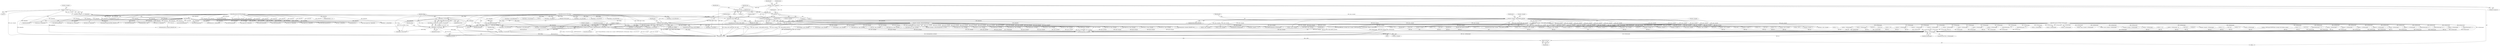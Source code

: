 digraph "0_gstreamer_bc2cdd57d549ab3ba59782e9b395d0cd683fd3ac@pointer" {
"1000965" [label="(Call,ITUnpack16Bit(pIns->pSample, pIns->nLength, (LPBYTE)lpMemFile, dwMemLength, (nFlags == RS_IT21516)))"];
"1000180" [label="(Call,pIns->pSample = AllocateSample(mem))"];
"1000184" [label="(Call,AllocateSample(mem))"];
"1000157" [label="(Call,mem *= 2)"];
"1000112" [label="(Call,mem = pIns->nLength+6)"];
"1000170" [label="(Call,mem *= 2)"];
"1000139" [label="(Call,pIns->nLength = MAX_SAMPLE_LENGTH)"];
"1000134" [label="(Call,pIns->nLength > MAX_SAMPLE_LENGTH)"];
"1000124" [label="(Call,pIns->nLength < 4)"];
"1000972" [label="(Call,(LPBYTE)lpMemFile)"];
"1000129" [label="(Call,!lpMemFile)"];
"1000104" [label="(MethodParameterIn,LPCSTR lpMemFile)"];
"1000105" [label="(MethodParameterIn,DWORD dwMemLength)"];
"1000976" [label="(Call,nFlags == RS_IT21516)"];
"1000947" [label="(Call,nFlags == RS_IT2158)"];
"1000944" [label="(Call,nFlags == RS_IT2148)"];
"1000166" [label="(Call,nFlags & RSF_STEREO)"];
"1000153" [label="(Call,nFlags & RSF_16BIT)"];
"1000103" [label="(MethodParameterIn,UINT nFlags)"];
"1002016" [label="(Call,len > dwMemLength)"];
"1002043" [label="(Return,return len;)"];
"1002030" [label="(Call,FreeSample(pIns->pSample))"];
"1000711" [label="(Call,nFlags == RS_STPCM8U)"];
"1000265" [label="(Call,(const signed char *)lpMemFile)"];
"1000391" [label="(Call,len += 16)"];
"1001565" [label="(Call,(LPBYTE)lpMemFile)"];
"1000308" [label="(Call,len > dwMemLength - 16)"];
"1001252" [label="(Call,(signed char *)pIns->pSample)"];
"1001826" [label="(Call,k<len)"];
"1000114" [label="(Call,pIns->nLength+6)"];
"1001228" [label="(Call,len-9)"];
"1000180" [label="(Call,pIns->pSample = AllocateSample(mem))"];
"1000475" [label="(Call,(short int *)pIns->pSample)"];
"1001272" [label="(Call,delta8 += lpMemFile[j])"];
"1000946" [label="(Identifier,RS_IT2148)"];
"1000836" [label="(Call,len = pIns->nLength)"];
"1000694" [label="(Call,len *= 2)"];
"1000957" [label="(Call,(LPBYTE)lpMemFile)"];
"1000943" [label="(Call,(nFlags == RS_IT2148) || (nFlags == RS_IT2158))"];
"1000977" [label="(Identifier,nFlags)"];
"1000635" [label="(Call,(signed char *)pIns->pSample)"];
"1000345" [label="(Call,(BYTE)lpMemFile[j])"];
"1002045" [label="(MethodReturn,UINT)"];
"1000485" [label="(Call,j<len)"];
"1000128" [label="(Literal,4)"];
"1000577" [label="(Call,len > dwMemLength)"];
"1000741" [label="(Call,len*2 > dwMemLength)"];
"1001816" [label="(Call,(signed short *)pIns->pSample)"];
"1002009" [label="(Call,memcpy(pIns->pSample, lpMemFile, len))"];
"1000175" [label="(Identifier,pIns)"];
"1000945" [label="(Identifier,nFlags)"];
"1000158" [label="(Identifier,mem)"];
"1000789" [label="(Call,nFlags == RS_STPCM8D)"];
"1000988" [label="(Call,nFlags == RS_STIPCM8U)"];
"1001573" [label="(Call,nFlags == RS_PCM32S)"];
"1001002" [label="(Call,len*2 > dwMemLength)"];
"1000926" [label="(Call,len *= 4)"];
"1001511" [label="(Call,len = DMFUnpack((LPBYTE)pIns->pSample, ibuf, ibufmax, maxlen))"];
"1000134" [label="(Call,pIns->nLength > MAX_SAMPLE_LENGTH)"];
"1000948" [label="(Identifier,nFlags)"];
"1000139" [label="(Call,pIns->nLength = MAX_SAMPLE_LENGTH)"];
"1000122" [label="(Identifier,pIns)"];
"1000103" [label="(MethodParameterIn,UINT nFlags)"];
"1000162" [label="(Identifier,pIns)"];
"1000154" [label="(Identifier,nFlags)"];
"1001188" [label="(Call,(char *)pIns->pSample)"];
"1001093" [label="(Call,len*4 > dwMemLength)"];
"1000104" [label="(MethodParameterIn,LPCSTR lpMemFile)"];
"1000314" [label="(Call,memcpy(CompressionTable, lpMemFile, 16))"];
"1000153" [label="(Call,nFlags & RSF_16BIT)"];
"1000906" [label="(Call,nFlags == RS_STPCM16D)"];
"1000206" [label="(Call,len > dwMemLength)"];
"1000466" [label="(Call,memcpy(pIns->pSample, lpMemFile, len))"];
"1001180" [label="(Call,packcharacter = lpMemFile[8])"];
"1000809" [label="(Call,len *= 2)"];
"1000277" [label="(Call,j<len)"];
"1000125" [label="(Call,pIns->nLength)"];
"1000620" [label="(Call,pIns->nLength * 2)"];
"1000965" [label="(Call,ITUnpack16Bit(pIns->pSample, pIns->nLength, (LPBYTE)lpMemFile, dwMemLength, (nFlags == RS_IT21516)))"];
"1000513" [label="(Call,len > dwMemLength)"];
"1001746" [label="(Call,nFlags == RS_STIPCM32S)"];
"1002016" [label="(Call,len > dwMemLength)"];
"1001527" [label="(Call,pIns->nLength * 3)"];
"1000179" [label="(Call,(pIns->pSample = AllocateSample(mem)) == NULL)"];
"1000405" [label="(Call,len > dwMemLength)"];
"1000934" [label="(Call,len = dwMemLength)"];
"1000182" [label="(Identifier,pIns)"];
"1001533" [label="(Call,nFlags == RS_PCM32S)"];
"1001080" [label="(Call,nFlags == RS_STIPCM16U)"];
"1001320" [label="(Call,len >= 4)"];
"1002018" [label="(Identifier,dwMemLength)"];
"1001366" [label="(Call,j<pIns->nLength)"];
"1002022" [label="(Identifier,pIns)"];
"1000996" [label="(Call,len = pIns->nLength)"];
"1001106" [label="(Call,(short int *)lpMemFile)"];
"1001199" [label="(Call,lpMemFile+4)"];
"1000961" [label="(Call,nFlags == RS_IT2158)"];
"1001100" [label="(Call,dwMemLength >> 2)"];
"1001009" [label="(Call,dwMemLength >> 1)"];
"1001704" [label="(Call,nFlags == RS_STIPCM32S)"];
"1000432" [label="(Call,j<len)"];
"1002024" [label="(Block,)"];
"1000322" [label="(Call,*pSample = pIns->pSample)"];
"1001203" [label="(Call,len > dwMemLength)"];
"1001917" [label="(Call,dwMemLength >> 2)"];
"1001478" [label="(Call,len >= 4)"];
"1000112" [label="(Call,mem = pIns->nLength+6)"];
"1002002" [label="(Call,len = pIns->nLength = dwMemLength)"];
"1000200" [label="(Call,len = pIns->nLength)"];
"1000159" [label="(Literal,2)"];
"1000227" [label="(Call,j<len)"];
"1000246" [label="(Call,len = pIns->nLength)"];
"1000165" [label="(ControlStructure,if (nFlags & RSF_STEREO))"];
"1000238" [label="(Call,lpMemFile[j] - 0x80)"];
"1000172" [label="(Literal,2)"];
"1000217" [label="(Call,*pSample = pIns->pSample)"];
"1000964" [label="(ControlStructure,else)"];
"1001335" [label="(Call,(LPBYTE)lpMemFile)"];
"1001738" [label="(Call,(LPBYTE)lpMemFile)"];
"1000972" [label="(Call,(LPBYTE)lpMemFile)"];
"1000209" [label="(Call,len = pIns->nLength = dwMemLength)"];
"1001483" [label="(Call,maxlen = pIns->nLength)"];
"1001245" [label="(Call,len > dwMemLength)"];
"1000169" [label="(Block,)"];
"1001910" [label="(Call,len*4 > dwMemLength)"];
"1000143" [label="(Identifier,MAX_SAMPLE_LENGTH)"];
"1002017" [label="(Identifier,len)"];
"1001068" [label="(Call,len *= 2)"];
"1002031" [label="(Call,pIns->pSample)"];
"1000947" [label="(Call,nFlags == RS_IT2158)"];
"1000105" [label="(MethodParameterIn,DWORD dwMemLength)"];
"1000140" [label="(Call,pIns->nLength)"];
"1000130" [label="(Identifier,lpMemFile)"];
"1000571" [label="(Call,pIns->nLength * 2)"];
"1000184" [label="(Call,AllocateSample(mem))"];
"1000529" [label="(Call,(signed char *)pIns->pSample)"];
"1000463" [label="(Call,len <= dwMemLength)"];
"1000856" [label="(Call,len*4 > dwMemLength)"];
"1000507" [label="(Call,pIns->nLength * 2)"];
"1000355" [label="(Call,lpMemFile[j] >> 4)"];
"1000969" [label="(Call,pIns->nLength)"];
"1000950" [label="(Call,ITUnpack8Bit(pIns->pSample, pIns->nLength, (LPBYTE)lpMemFile, dwMemLength, (nFlags == RS_IT2158)))"];
"1000106" [label="(Block,)"];
"1002004" [label="(Call,pIns->nLength = dwMemLength)"];
"1001285" [label="(Call,(WORD *)pIns->pSample)"];
"1001988" [label="(Call,len *= 4)"];
"1000537" [label="(Call,(signed char *)lpMemFile)"];
"1000166" [label="(Call,nFlags & RSF_STEREO)"];
"1001176" [label="(Call,*psrc = lpMemFile)"];
"1000974" [label="(Identifier,lpMemFile)"];
"1001015" [label="(Call,(LPBYTE)lpMemFile)"];
"1000133" [label="(ControlStructure,if (pIns->nLength > MAX_SAMPLE_LENGTH))"];
"1000113" [label="(Identifier,mem)"];
"1000966" [label="(Call,pIns->pSample)"];
"1000141" [label="(Identifier,pIns)"];
"1002042" [label="(Identifier,pIns)"];
"1002044" [label="(Identifier,len)"];
"1002036" [label="(Identifier,pIns)"];
"1000300" [label="(Call,(pIns->nLength + 1) / 2)"];
"1000129" [label="(Call,!lpMemFile)"];
"1001730" [label="(Call,nFlags == RS_STIPCM32S)"];
"1000186" [label="(Identifier,NULL)"];
"1000156" [label="(Block,)"];
"1000257" [label="(Call,*pSample = pIns->pSample)"];
"1000457" [label="(Call,pIns->nLength * 2)"];
"1000211" [label="(Call,pIns->nLength = dwMemLength)"];
"1000627" [label="(Call,len*2)"];
"1001500" [label="(Call,(LPBYTE)lpMemFile)"];
"1001542" [label="(Call,len > dwMemLength)"];
"1000626" [label="(Call,len*2 <= dwMemLength)"];
"1000721" [label="(Call,len = pIns->nLength)"];
"1001171" [label="(Call,dwMemLength > 9)"];
"1000944" [label="(Call,nFlags == RS_IT2148)"];
"1000310" [label="(Call,dwMemLength - 16)"];
"1001557" [label="(Call,nFlags == RS_PCM32S)"];
"1001993" [label="(Call,len = pIns->nLength)"];
"1000979" [label="(ControlStructure,break;)"];
"1001643" [label="(Call,(signed short *)pIns->pSample)"];
"1000185" [label="(Identifier,mem)"];
"1001506" [label="(Call,(LPBYTE)(lpMemFile+dwMemLength))"];
"1002043" [label="(Return,return len;)"];
"1000252" [label="(Call,len > dwMemLength)"];
"1000584" [label="(Call,(short int *)pIns->pSample)"];
"1000155" [label="(Identifier,RSF_16BIT)"];
"1000171" [label="(Identifier,mem)"];
"1001474" [label="(Call,len = dwMemLength)"];
"1001999" [label="(Call,len > dwMemLength)"];
"1000146" [label="(Identifier,pIns)"];
"1000399" [label="(Call,pIns->nLength * 2)"];
"1000643" [label="(Call,(signed char *)lpMemFile)"];
"1001508" [label="(Call,lpMemFile+dwMemLength)"];
"1000844" [label="(Call,(short int *)lpMemFile)"];
"1001377" [label="(Call,nFlags == RS_MDL16)"];
"1001210" [label="(Call,dmax = pIns->nLength)"];
"1001929" [label="(Call,(short int *)pIns->pSample)"];
"1000420" [label="(Call,(short int *)lpMemFile)"];
"1000729" [label="(Call,(signed char *)lpMemFile)"];
"1001161" [label="(Call,len *= 4)"];
"1000826" [label="(Call,nFlags == RS_STPCM16U)"];
"1001239" [label="(Call,pIns->nLength * 2)"];
"1000742" [label="(Call,len*2)"];
"1001112" [label="(Call,(short int *)pIns->pSample)"];
"1000138" [label="(Identifier,MAX_SAMPLE_LENGTH)"];
"1000850" [label="(Call,(short int *)pIns->pSample)"];
"1000600" [label="(Call,j<len)"];
"1001653" [label="(Call,k<len)"];
"1000170" [label="(Call,mem *= 2)"];
"1000978" [label="(Identifier,RS_IT21516)"];
"1001698" [label="(Call,pIns->nLength * 6)"];
"1001197" [label="(Call,(LPDWORD)(lpMemFile+4))"];
"1001087" [label="(Call,len = pIns->nLength)"];
"1000157" [label="(Call,mem *= 2)"];
"1001514" [label="(Call,(LPBYTE)pIns->pSample)"];
"1001904" [label="(Call,len = pIns->nLength)"];
"1001167" [label="(Call,len = 9)"];
"1000167" [label="(Identifier,nFlags)"];
"1000545" [label="(Call,j<len)"];
"1001206" [label="(Call,len = dwMemLength)"];
"1000938" [label="(Call,len < 4)"];
"1000949" [label="(Identifier,RS_IT2158)"];
"1000124" [label="(Call,pIns->nLength < 4)"];
"1000135" [label="(Call,pIns->nLength)"];
"1000975" [label="(Identifier,dwMemLength)"];
"1000123" [label="(Call,(pIns->nLength < 4) || (!lpMemFile))"];
"1001720" [label="(Call,len > 8*8)"];
"1000168" [label="(Identifier,RSF_STEREO)"];
"1000522" [label="(Call,len > 1)"];
"1000301" [label="(Call,pIns->nLength + 1)"];
"1000318" [label="(Call,lpMemFile += 16)"];
"1000152" [label="(ControlStructure,if (nFlags & RSF_16BIT))"];
"1000735" [label="(Call,(signed char *)pIns->pSample)"];
"1000857" [label="(Call,len*4)"];
"1002030" [label="(Call,FreeSample(pIns->pSample))"];
"1001715" [label="(Call,len > dwMemLength)"];
"1002015" [label="(ControlStructure,if (len > dwMemLength))"];
"1000592" [label="(Call,(short int *)lpMemFile)"];
"1001923" [label="(Call,(LPCBYTE)lpMemFile)"];
"1001327" [label="(Call,(LPBYTE)pIns->pSample)"];
"1000181" [label="(Call,pIns->pSample)"];
"1001316" [label="(Call,len = dwMemLength)"];
"1001445" [label="(Call,nFlags != RS_MDL16)"];
"1000518" [label="(Call,dwMemLength & ~1)"];
"1001295" [label="(Call,j<len)"];
"1000976" [label="(Call,nFlags == RS_IT21516)"];
"1001547" [label="(Call,len > 4*8)"];
"1000412" [label="(Call,(short int *)pIns->pSample)"];
"1001021" [label="(Call,(LPBYTE)pIns->pSample)"];
"1000965" -> "1000964"  [label="AST: "];
"1000965" -> "1000976"  [label="CFG: "];
"1000966" -> "1000965"  [label="AST: "];
"1000969" -> "1000965"  [label="AST: "];
"1000972" -> "1000965"  [label="AST: "];
"1000975" -> "1000965"  [label="AST: "];
"1000976" -> "1000965"  [label="AST: "];
"1000979" -> "1000965"  [label="CFG: "];
"1000965" -> "1002045"  [label="DDG: (LPBYTE)lpMemFile"];
"1000965" -> "1002045"  [label="DDG: ITUnpack16Bit(pIns->pSample, pIns->nLength, (LPBYTE)lpMemFile, dwMemLength, (nFlags == RS_IT21516))"];
"1000965" -> "1002045"  [label="DDG: pIns->nLength"];
"1000965" -> "1002045"  [label="DDG: pIns->pSample"];
"1000965" -> "1002045"  [label="DDG: nFlags == RS_IT21516"];
"1000180" -> "1000965"  [label="DDG: pIns->pSample"];
"1000139" -> "1000965"  [label="DDG: pIns->nLength"];
"1000134" -> "1000965"  [label="DDG: pIns->nLength"];
"1000972" -> "1000965"  [label="DDG: lpMemFile"];
"1000105" -> "1000965"  [label="DDG: dwMemLength"];
"1000976" -> "1000965"  [label="DDG: nFlags"];
"1000976" -> "1000965"  [label="DDG: RS_IT21516"];
"1000965" -> "1002016"  [label="DDG: dwMemLength"];
"1000965" -> "1002030"  [label="DDG: pIns->pSample"];
"1000180" -> "1000179"  [label="AST: "];
"1000180" -> "1000184"  [label="CFG: "];
"1000181" -> "1000180"  [label="AST: "];
"1000184" -> "1000180"  [label="AST: "];
"1000186" -> "1000180"  [label="CFG: "];
"1000180" -> "1002045"  [label="DDG: AllocateSample(mem)"];
"1000180" -> "1002045"  [label="DDG: pIns->pSample"];
"1000180" -> "1000179"  [label="DDG: pIns->pSample"];
"1000184" -> "1000180"  [label="DDG: mem"];
"1000180" -> "1000217"  [label="DDG: pIns->pSample"];
"1000180" -> "1000257"  [label="DDG: pIns->pSample"];
"1000180" -> "1000322"  [label="DDG: pIns->pSample"];
"1000180" -> "1000412"  [label="DDG: pIns->pSample"];
"1000180" -> "1000466"  [label="DDG: pIns->pSample"];
"1000180" -> "1000475"  [label="DDG: pIns->pSample"];
"1000180" -> "1000529"  [label="DDG: pIns->pSample"];
"1000180" -> "1000584"  [label="DDG: pIns->pSample"];
"1000180" -> "1000635"  [label="DDG: pIns->pSample"];
"1000180" -> "1000735"  [label="DDG: pIns->pSample"];
"1000180" -> "1000850"  [label="DDG: pIns->pSample"];
"1000180" -> "1000950"  [label="DDG: pIns->pSample"];
"1000180" -> "1001021"  [label="DDG: pIns->pSample"];
"1000180" -> "1001112"  [label="DDG: pIns->pSample"];
"1000180" -> "1001188"  [label="DDG: pIns->pSample"];
"1000180" -> "1001252"  [label="DDG: pIns->pSample"];
"1000180" -> "1001327"  [label="DDG: pIns->pSample"];
"1000180" -> "1001514"  [label="DDG: pIns->pSample"];
"1000180" -> "1001643"  [label="DDG: pIns->pSample"];
"1000180" -> "1001816"  [label="DDG: pIns->pSample"];
"1000180" -> "1001929"  [label="DDG: pIns->pSample"];
"1000180" -> "1002009"  [label="DDG: pIns->pSample"];
"1000180" -> "1002030"  [label="DDG: pIns->pSample"];
"1000184" -> "1000185"  [label="CFG: "];
"1000185" -> "1000184"  [label="AST: "];
"1000184" -> "1002045"  [label="DDG: mem"];
"1000184" -> "1000179"  [label="DDG: mem"];
"1000157" -> "1000184"  [label="DDG: mem"];
"1000112" -> "1000184"  [label="DDG: mem"];
"1000170" -> "1000184"  [label="DDG: mem"];
"1000157" -> "1000156"  [label="AST: "];
"1000157" -> "1000159"  [label="CFG: "];
"1000158" -> "1000157"  [label="AST: "];
"1000159" -> "1000157"  [label="AST: "];
"1000162" -> "1000157"  [label="CFG: "];
"1000112" -> "1000157"  [label="DDG: mem"];
"1000157" -> "1000170"  [label="DDG: mem"];
"1000112" -> "1000106"  [label="AST: "];
"1000112" -> "1000114"  [label="CFG: "];
"1000113" -> "1000112"  [label="AST: "];
"1000114" -> "1000112"  [label="AST: "];
"1000122" -> "1000112"  [label="CFG: "];
"1000112" -> "1002045"  [label="DDG: pIns->nLength+6"];
"1000112" -> "1002045"  [label="DDG: mem"];
"1000112" -> "1000170"  [label="DDG: mem"];
"1000170" -> "1000169"  [label="AST: "];
"1000170" -> "1000172"  [label="CFG: "];
"1000171" -> "1000170"  [label="AST: "];
"1000172" -> "1000170"  [label="AST: "];
"1000175" -> "1000170"  [label="CFG: "];
"1000139" -> "1000133"  [label="AST: "];
"1000139" -> "1000143"  [label="CFG: "];
"1000140" -> "1000139"  [label="AST: "];
"1000143" -> "1000139"  [label="AST: "];
"1000146" -> "1000139"  [label="CFG: "];
"1000139" -> "1002045"  [label="DDG: pIns->nLength"];
"1000139" -> "1002045"  [label="DDG: MAX_SAMPLE_LENGTH"];
"1000134" -> "1000139"  [label="DDG: MAX_SAMPLE_LENGTH"];
"1000139" -> "1000200"  [label="DDG: pIns->nLength"];
"1000139" -> "1000246"  [label="DDG: pIns->nLength"];
"1000139" -> "1000300"  [label="DDG: pIns->nLength"];
"1000139" -> "1000301"  [label="DDG: pIns->nLength"];
"1000139" -> "1000399"  [label="DDG: pIns->nLength"];
"1000139" -> "1000457"  [label="DDG: pIns->nLength"];
"1000139" -> "1000507"  [label="DDG: pIns->nLength"];
"1000139" -> "1000571"  [label="DDG: pIns->nLength"];
"1000139" -> "1000620"  [label="DDG: pIns->nLength"];
"1000139" -> "1000721"  [label="DDG: pIns->nLength"];
"1000139" -> "1000836"  [label="DDG: pIns->nLength"];
"1000139" -> "1000950"  [label="DDG: pIns->nLength"];
"1000139" -> "1000996"  [label="DDG: pIns->nLength"];
"1000139" -> "1001087"  [label="DDG: pIns->nLength"];
"1000139" -> "1001210"  [label="DDG: pIns->nLength"];
"1000139" -> "1001239"  [label="DDG: pIns->nLength"];
"1000139" -> "1001366"  [label="DDG: pIns->nLength"];
"1000139" -> "1001483"  [label="DDG: pIns->nLength"];
"1000139" -> "1001527"  [label="DDG: pIns->nLength"];
"1000139" -> "1001698"  [label="DDG: pIns->nLength"];
"1000139" -> "1001904"  [label="DDG: pIns->nLength"];
"1000139" -> "1001993"  [label="DDG: pIns->nLength"];
"1000134" -> "1000133"  [label="AST: "];
"1000134" -> "1000138"  [label="CFG: "];
"1000135" -> "1000134"  [label="AST: "];
"1000138" -> "1000134"  [label="AST: "];
"1000141" -> "1000134"  [label="CFG: "];
"1000146" -> "1000134"  [label="CFG: "];
"1000134" -> "1002045"  [label="DDG: pIns->nLength > MAX_SAMPLE_LENGTH"];
"1000134" -> "1002045"  [label="DDG: pIns->nLength"];
"1000134" -> "1002045"  [label="DDG: MAX_SAMPLE_LENGTH"];
"1000124" -> "1000134"  [label="DDG: pIns->nLength"];
"1000134" -> "1000200"  [label="DDG: pIns->nLength"];
"1000134" -> "1000246"  [label="DDG: pIns->nLength"];
"1000134" -> "1000300"  [label="DDG: pIns->nLength"];
"1000134" -> "1000301"  [label="DDG: pIns->nLength"];
"1000134" -> "1000399"  [label="DDG: pIns->nLength"];
"1000134" -> "1000457"  [label="DDG: pIns->nLength"];
"1000134" -> "1000507"  [label="DDG: pIns->nLength"];
"1000134" -> "1000571"  [label="DDG: pIns->nLength"];
"1000134" -> "1000620"  [label="DDG: pIns->nLength"];
"1000134" -> "1000721"  [label="DDG: pIns->nLength"];
"1000134" -> "1000836"  [label="DDG: pIns->nLength"];
"1000134" -> "1000950"  [label="DDG: pIns->nLength"];
"1000134" -> "1000996"  [label="DDG: pIns->nLength"];
"1000134" -> "1001087"  [label="DDG: pIns->nLength"];
"1000134" -> "1001210"  [label="DDG: pIns->nLength"];
"1000134" -> "1001239"  [label="DDG: pIns->nLength"];
"1000134" -> "1001366"  [label="DDG: pIns->nLength"];
"1000134" -> "1001483"  [label="DDG: pIns->nLength"];
"1000134" -> "1001527"  [label="DDG: pIns->nLength"];
"1000134" -> "1001698"  [label="DDG: pIns->nLength"];
"1000134" -> "1001904"  [label="DDG: pIns->nLength"];
"1000134" -> "1001993"  [label="DDG: pIns->nLength"];
"1000124" -> "1000123"  [label="AST: "];
"1000124" -> "1000128"  [label="CFG: "];
"1000125" -> "1000124"  [label="AST: "];
"1000128" -> "1000124"  [label="AST: "];
"1000130" -> "1000124"  [label="CFG: "];
"1000123" -> "1000124"  [label="CFG: "];
"1000124" -> "1002045"  [label="DDG: pIns->nLength"];
"1000124" -> "1000123"  [label="DDG: pIns->nLength"];
"1000124" -> "1000123"  [label="DDG: 4"];
"1000972" -> "1000974"  [label="CFG: "];
"1000973" -> "1000972"  [label="AST: "];
"1000974" -> "1000972"  [label="AST: "];
"1000975" -> "1000972"  [label="CFG: "];
"1000972" -> "1002045"  [label="DDG: lpMemFile"];
"1000129" -> "1000972"  [label="DDG: lpMemFile"];
"1000104" -> "1000972"  [label="DDG: lpMemFile"];
"1000129" -> "1000123"  [label="AST: "];
"1000129" -> "1000130"  [label="CFG: "];
"1000130" -> "1000129"  [label="AST: "];
"1000123" -> "1000129"  [label="CFG: "];
"1000129" -> "1002045"  [label="DDG: lpMemFile"];
"1000129" -> "1000123"  [label="DDG: lpMemFile"];
"1000104" -> "1000129"  [label="DDG: lpMemFile"];
"1000129" -> "1000238"  [label="DDG: lpMemFile"];
"1000129" -> "1000265"  [label="DDG: lpMemFile"];
"1000129" -> "1000314"  [label="DDG: lpMemFile"];
"1000129" -> "1000420"  [label="DDG: lpMemFile"];
"1000129" -> "1000466"  [label="DDG: lpMemFile"];
"1000129" -> "1000537"  [label="DDG: lpMemFile"];
"1000129" -> "1000592"  [label="DDG: lpMemFile"];
"1000129" -> "1000643"  [label="DDG: lpMemFile"];
"1000129" -> "1000729"  [label="DDG: lpMemFile"];
"1000129" -> "1000844"  [label="DDG: lpMemFile"];
"1000129" -> "1000957"  [label="DDG: lpMemFile"];
"1000129" -> "1001015"  [label="DDG: lpMemFile"];
"1000129" -> "1001106"  [label="DDG: lpMemFile"];
"1000129" -> "1001176"  [label="DDG: lpMemFile"];
"1000129" -> "1001180"  [label="DDG: lpMemFile"];
"1000129" -> "1001197"  [label="DDG: lpMemFile"];
"1000129" -> "1001199"  [label="DDG: lpMemFile"];
"1000129" -> "1001272"  [label="DDG: lpMemFile"];
"1000129" -> "1001335"  [label="DDG: lpMemFile"];
"1000129" -> "1001500"  [label="DDG: lpMemFile"];
"1000129" -> "1001565"  [label="DDG: lpMemFile"];
"1000129" -> "1001738"  [label="DDG: lpMemFile"];
"1000129" -> "1001923"  [label="DDG: lpMemFile"];
"1000129" -> "1002009"  [label="DDG: lpMemFile"];
"1000104" -> "1000101"  [label="AST: "];
"1000104" -> "1002045"  [label="DDG: lpMemFile"];
"1000104" -> "1000238"  [label="DDG: lpMemFile"];
"1000104" -> "1000265"  [label="DDG: lpMemFile"];
"1000104" -> "1000314"  [label="DDG: lpMemFile"];
"1000104" -> "1000318"  [label="DDG: lpMemFile"];
"1000104" -> "1000345"  [label="DDG: lpMemFile"];
"1000104" -> "1000355"  [label="DDG: lpMemFile"];
"1000104" -> "1000420"  [label="DDG: lpMemFile"];
"1000104" -> "1000466"  [label="DDG: lpMemFile"];
"1000104" -> "1000537"  [label="DDG: lpMemFile"];
"1000104" -> "1000592"  [label="DDG: lpMemFile"];
"1000104" -> "1000643"  [label="DDG: lpMemFile"];
"1000104" -> "1000729"  [label="DDG: lpMemFile"];
"1000104" -> "1000844"  [label="DDG: lpMemFile"];
"1000104" -> "1000957"  [label="DDG: lpMemFile"];
"1000104" -> "1001015"  [label="DDG: lpMemFile"];
"1000104" -> "1001106"  [label="DDG: lpMemFile"];
"1000104" -> "1001176"  [label="DDG: lpMemFile"];
"1000104" -> "1001180"  [label="DDG: lpMemFile"];
"1000104" -> "1001197"  [label="DDG: lpMemFile"];
"1000104" -> "1001199"  [label="DDG: lpMemFile"];
"1000104" -> "1001272"  [label="DDG: lpMemFile"];
"1000104" -> "1001335"  [label="DDG: lpMemFile"];
"1000104" -> "1001500"  [label="DDG: lpMemFile"];
"1000104" -> "1001506"  [label="DDG: lpMemFile"];
"1000104" -> "1001508"  [label="DDG: lpMemFile"];
"1000104" -> "1001565"  [label="DDG: lpMemFile"];
"1000104" -> "1001738"  [label="DDG: lpMemFile"];
"1000104" -> "1001923"  [label="DDG: lpMemFile"];
"1000104" -> "1002009"  [label="DDG: lpMemFile"];
"1000105" -> "1000101"  [label="AST: "];
"1000105" -> "1002045"  [label="DDG: dwMemLength"];
"1000105" -> "1000206"  [label="DDG: dwMemLength"];
"1000105" -> "1000209"  [label="DDG: dwMemLength"];
"1000105" -> "1000211"  [label="DDG: dwMemLength"];
"1000105" -> "1000252"  [label="DDG: dwMemLength"];
"1000105" -> "1000310"  [label="DDG: dwMemLength"];
"1000105" -> "1000405"  [label="DDG: dwMemLength"];
"1000105" -> "1000463"  [label="DDG: dwMemLength"];
"1000105" -> "1000513"  [label="DDG: dwMemLength"];
"1000105" -> "1000518"  [label="DDG: dwMemLength"];
"1000105" -> "1000577"  [label="DDG: dwMemLength"];
"1000105" -> "1000626"  [label="DDG: dwMemLength"];
"1000105" -> "1000741"  [label="DDG: dwMemLength"];
"1000105" -> "1000856"  [label="DDG: dwMemLength"];
"1000105" -> "1000934"  [label="DDG: dwMemLength"];
"1000105" -> "1000950"  [label="DDG: dwMemLength"];
"1000105" -> "1001002"  [label="DDG: dwMemLength"];
"1000105" -> "1001009"  [label="DDG: dwMemLength"];
"1000105" -> "1001093"  [label="DDG: dwMemLength"];
"1000105" -> "1001100"  [label="DDG: dwMemLength"];
"1000105" -> "1001171"  [label="DDG: dwMemLength"];
"1000105" -> "1001203"  [label="DDG: dwMemLength"];
"1000105" -> "1001206"  [label="DDG: dwMemLength"];
"1000105" -> "1001245"  [label="DDG: dwMemLength"];
"1000105" -> "1001316"  [label="DDG: dwMemLength"];
"1000105" -> "1001474"  [label="DDG: dwMemLength"];
"1000105" -> "1001506"  [label="DDG: dwMemLength"];
"1000105" -> "1001508"  [label="DDG: dwMemLength"];
"1000105" -> "1001542"  [label="DDG: dwMemLength"];
"1000105" -> "1001715"  [label="DDG: dwMemLength"];
"1000105" -> "1001910"  [label="DDG: dwMemLength"];
"1000105" -> "1001917"  [label="DDG: dwMemLength"];
"1000105" -> "1001999"  [label="DDG: dwMemLength"];
"1000105" -> "1002002"  [label="DDG: dwMemLength"];
"1000105" -> "1002004"  [label="DDG: dwMemLength"];
"1000105" -> "1002016"  [label="DDG: dwMemLength"];
"1000976" -> "1000978"  [label="CFG: "];
"1000977" -> "1000976"  [label="AST: "];
"1000978" -> "1000976"  [label="AST: "];
"1000976" -> "1002045"  [label="DDG: nFlags"];
"1000976" -> "1002045"  [label="DDG: RS_IT21516"];
"1000947" -> "1000976"  [label="DDG: nFlags"];
"1000944" -> "1000976"  [label="DDG: nFlags"];
"1000103" -> "1000976"  [label="DDG: nFlags"];
"1000947" -> "1000943"  [label="AST: "];
"1000947" -> "1000949"  [label="CFG: "];
"1000948" -> "1000947"  [label="AST: "];
"1000949" -> "1000947"  [label="AST: "];
"1000943" -> "1000947"  [label="CFG: "];
"1000947" -> "1002045"  [label="DDG: RS_IT2158"];
"1000947" -> "1000943"  [label="DDG: nFlags"];
"1000947" -> "1000943"  [label="DDG: RS_IT2158"];
"1000944" -> "1000947"  [label="DDG: nFlags"];
"1000103" -> "1000947"  [label="DDG: nFlags"];
"1000947" -> "1000961"  [label="DDG: nFlags"];
"1000947" -> "1000961"  [label="DDG: RS_IT2158"];
"1000944" -> "1000943"  [label="AST: "];
"1000944" -> "1000946"  [label="CFG: "];
"1000945" -> "1000944"  [label="AST: "];
"1000946" -> "1000944"  [label="AST: "];
"1000948" -> "1000944"  [label="CFG: "];
"1000943" -> "1000944"  [label="CFG: "];
"1000944" -> "1002045"  [label="DDG: RS_IT2148"];
"1000944" -> "1000943"  [label="DDG: nFlags"];
"1000944" -> "1000943"  [label="DDG: RS_IT2148"];
"1000166" -> "1000944"  [label="DDG: nFlags"];
"1000103" -> "1000944"  [label="DDG: nFlags"];
"1000944" -> "1000961"  [label="DDG: nFlags"];
"1000166" -> "1000165"  [label="AST: "];
"1000166" -> "1000168"  [label="CFG: "];
"1000167" -> "1000166"  [label="AST: "];
"1000168" -> "1000166"  [label="AST: "];
"1000171" -> "1000166"  [label="CFG: "];
"1000182" -> "1000166"  [label="CFG: "];
"1000166" -> "1002045"  [label="DDG: RSF_STEREO"];
"1000166" -> "1002045"  [label="DDG: nFlags & RSF_STEREO"];
"1000166" -> "1002045"  [label="DDG: nFlags"];
"1000153" -> "1000166"  [label="DDG: nFlags"];
"1000103" -> "1000166"  [label="DDG: nFlags"];
"1000166" -> "1000711"  [label="DDG: nFlags"];
"1000166" -> "1000826"  [label="DDG: nFlags"];
"1000166" -> "1000988"  [label="DDG: nFlags"];
"1000166" -> "1001080"  [label="DDG: nFlags"];
"1000166" -> "1001377"  [label="DDG: nFlags"];
"1000166" -> "1001533"  [label="DDG: nFlags"];
"1000166" -> "1001704"  [label="DDG: nFlags"];
"1000153" -> "1000152"  [label="AST: "];
"1000153" -> "1000155"  [label="CFG: "];
"1000154" -> "1000153"  [label="AST: "];
"1000155" -> "1000153"  [label="AST: "];
"1000158" -> "1000153"  [label="CFG: "];
"1000167" -> "1000153"  [label="CFG: "];
"1000153" -> "1002045"  [label="DDG: RSF_16BIT"];
"1000153" -> "1002045"  [label="DDG: nFlags & RSF_16BIT"];
"1000103" -> "1000153"  [label="DDG: nFlags"];
"1000103" -> "1000101"  [label="AST: "];
"1000103" -> "1002045"  [label="DDG: nFlags"];
"1000103" -> "1000711"  [label="DDG: nFlags"];
"1000103" -> "1000789"  [label="DDG: nFlags"];
"1000103" -> "1000826"  [label="DDG: nFlags"];
"1000103" -> "1000906"  [label="DDG: nFlags"];
"1000103" -> "1000961"  [label="DDG: nFlags"];
"1000103" -> "1000988"  [label="DDG: nFlags"];
"1000103" -> "1001080"  [label="DDG: nFlags"];
"1000103" -> "1001377"  [label="DDG: nFlags"];
"1000103" -> "1001445"  [label="DDG: nFlags"];
"1000103" -> "1001533"  [label="DDG: nFlags"];
"1000103" -> "1001557"  [label="DDG: nFlags"];
"1000103" -> "1001573"  [label="DDG: nFlags"];
"1000103" -> "1001704"  [label="DDG: nFlags"];
"1000103" -> "1001730"  [label="DDG: nFlags"];
"1000103" -> "1001746"  [label="DDG: nFlags"];
"1002016" -> "1002015"  [label="AST: "];
"1002016" -> "1002018"  [label="CFG: "];
"1002017" -> "1002016"  [label="AST: "];
"1002018" -> "1002016"  [label="AST: "];
"1002022" -> "1002016"  [label="CFG: "];
"1002042" -> "1002016"  [label="CFG: "];
"1002016" -> "1002045"  [label="DDG: dwMemLength"];
"1002016" -> "1002045"  [label="DDG: len"];
"1002016" -> "1002045"  [label="DDG: len > dwMemLength"];
"1000308" -> "1002016"  [label="DDG: len"];
"1001511" -> "1002016"  [label="DDG: len"];
"1001245" -> "1002016"  [label="DDG: len"];
"1001245" -> "1002016"  [label="DDG: dwMemLength"];
"1000577" -> "1002016"  [label="DDG: len"];
"1000577" -> "1002016"  [label="DDG: dwMemLength"];
"1001720" -> "1002016"  [label="DDG: len"];
"1001167" -> "1002016"  [label="DDG: len"];
"1000405" -> "1002016"  [label="DDG: len"];
"1000405" -> "1002016"  [label="DDG: dwMemLength"];
"1001161" -> "1002016"  [label="DDG: len"];
"1001295" -> "1002016"  [label="DDG: len"];
"1000857" -> "1002016"  [label="DDG: len"];
"1000809" -> "1002016"  [label="DDG: len"];
"1000938" -> "1002016"  [label="DDG: len"];
"1001988" -> "1002016"  [label="DDG: len"];
"1000694" -> "1002016"  [label="DDG: len"];
"1000252" -> "1002016"  [label="DDG: len"];
"1000252" -> "1002016"  [label="DDG: dwMemLength"];
"1001228" -> "1002016"  [label="DDG: len"];
"1000391" -> "1002016"  [label="DDG: len"];
"1000600" -> "1002016"  [label="DDG: len"];
"1001542" -> "1002016"  [label="DDG: len"];
"1001542" -> "1002016"  [label="DDG: dwMemLength"];
"1001320" -> "1002016"  [label="DDG: len"];
"1000926" -> "1002016"  [label="DDG: len"];
"1000432" -> "1002016"  [label="DDG: len"];
"1001715" -> "1002016"  [label="DDG: len"];
"1001715" -> "1002016"  [label="DDG: dwMemLength"];
"1000227" -> "1002016"  [label="DDG: len"];
"1001826" -> "1002016"  [label="DDG: len"];
"1000627" -> "1002016"  [label="DDG: len"];
"1001068" -> "1002016"  [label="DDG: len"];
"1000742" -> "1002016"  [label="DDG: len"];
"1001478" -> "1002016"  [label="DDG: len"];
"1002009" -> "1002016"  [label="DDG: len"];
"1001653" -> "1002016"  [label="DDG: len"];
"1000522" -> "1002016"  [label="DDG: len"];
"1000545" -> "1002016"  [label="DDG: len"];
"1000485" -> "1002016"  [label="DDG: len"];
"1001547" -> "1002016"  [label="DDG: len"];
"1000277" -> "1002016"  [label="DDG: len"];
"1001203" -> "1002016"  [label="DDG: dwMemLength"];
"1000463" -> "1002016"  [label="DDG: dwMemLength"];
"1000513" -> "1002016"  [label="DDG: dwMemLength"];
"1000856" -> "1002016"  [label="DDG: dwMemLength"];
"1000206" -> "1002016"  [label="DDG: dwMemLength"];
"1001100" -> "1002016"  [label="DDG: dwMemLength"];
"1000626" -> "1002016"  [label="DDG: dwMemLength"];
"1001171" -> "1002016"  [label="DDG: dwMemLength"];
"1001093" -> "1002016"  [label="DDG: dwMemLength"];
"1001917" -> "1002016"  [label="DDG: dwMemLength"];
"1001999" -> "1002016"  [label="DDG: dwMemLength"];
"1000310" -> "1002016"  [label="DDG: dwMemLength"];
"1000741" -> "1002016"  [label="DDG: dwMemLength"];
"1000518" -> "1002016"  [label="DDG: dwMemLength"];
"1001910" -> "1002016"  [label="DDG: dwMemLength"];
"1000950" -> "1002016"  [label="DDG: dwMemLength"];
"1001002" -> "1002016"  [label="DDG: dwMemLength"];
"1001009" -> "1002016"  [label="DDG: dwMemLength"];
"1002016" -> "1002043"  [label="DDG: len"];
"1002043" -> "1000106"  [label="AST: "];
"1002043" -> "1002044"  [label="CFG: "];
"1002044" -> "1002043"  [label="AST: "];
"1002045" -> "1002043"  [label="CFG: "];
"1002043" -> "1002045"  [label="DDG: <RET>"];
"1002044" -> "1002043"  [label="DDG: len"];
"1002030" -> "1002024"  [label="AST: "];
"1002030" -> "1002031"  [label="CFG: "];
"1002031" -> "1002030"  [label="AST: "];
"1002036" -> "1002030"  [label="CFG: "];
"1002030" -> "1002045"  [label="DDG: FreeSample(pIns->pSample)"];
"1001643" -> "1002030"  [label="DDG: pIns->pSample"];
"1001112" -> "1002030"  [label="DDG: pIns->pSample"];
"1001514" -> "1002030"  [label="DDG: pIns->pSample"];
"1000412" -> "1002030"  [label="DDG: pIns->pSample"];
"1000475" -> "1002030"  [label="DDG: pIns->pSample"];
"1000950" -> "1002030"  [label="DDG: pIns->pSample"];
"1000735" -> "1002030"  [label="DDG: pIns->pSample"];
"1001929" -> "1002030"  [label="DDG: pIns->pSample"];
"1001021" -> "1002030"  [label="DDG: pIns->pSample"];
"1001285" -> "1002030"  [label="DDG: pIns->pSample"];
"1001816" -> "1002030"  [label="DDG: pIns->pSample"];
"1001327" -> "1002030"  [label="DDG: pIns->pSample"];
"1002009" -> "1002030"  [label="DDG: pIns->pSample"];
"1001188" -> "1002030"  [label="DDG: pIns->pSample"];
"1000850" -> "1002030"  [label="DDG: pIns->pSample"];
"1000635" -> "1002030"  [label="DDG: pIns->pSample"];
"1000529" -> "1002030"  [label="DDG: pIns->pSample"];
"1000584" -> "1002030"  [label="DDG: pIns->pSample"];
}
